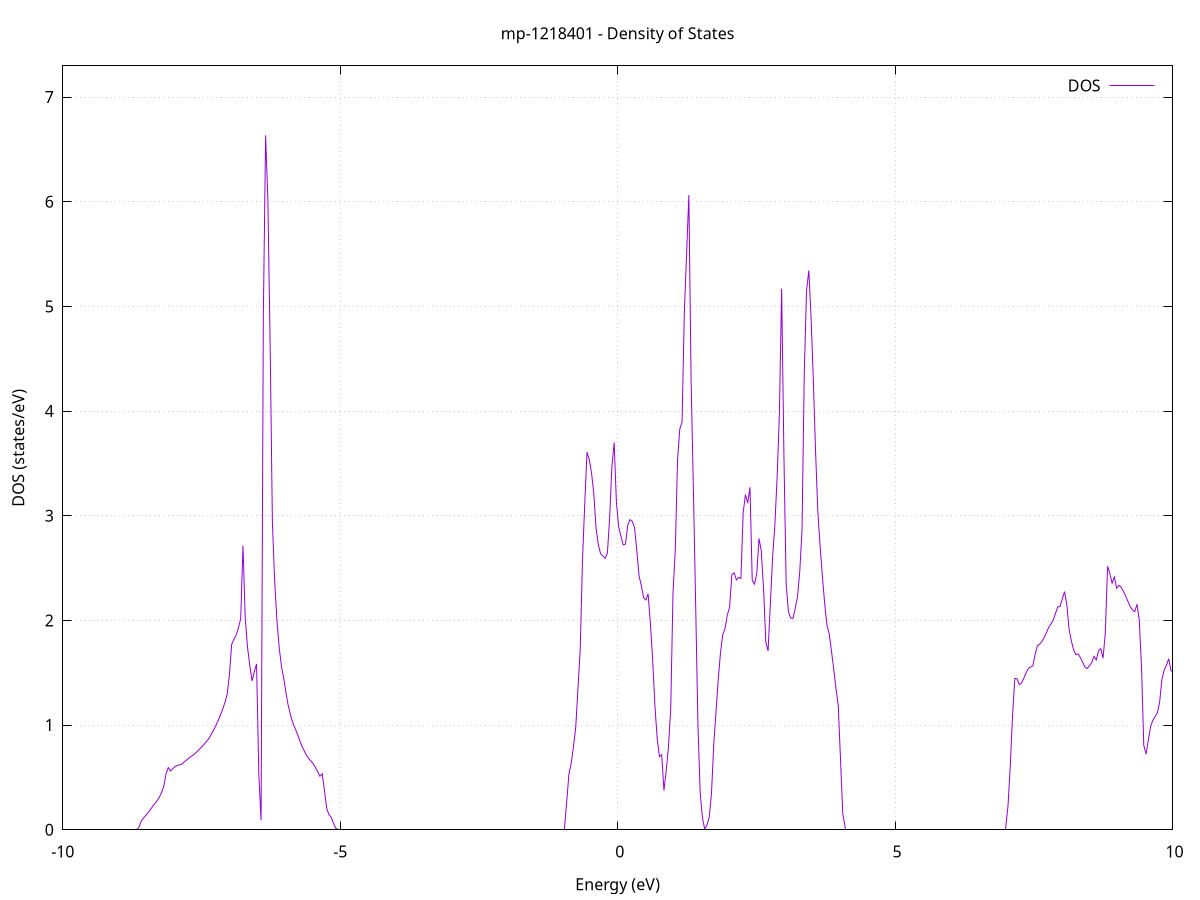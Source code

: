 set title 'mp-1218401 - Density of States'
set xlabel 'Energy (eV)'
set ylabel 'DOS (states/eV)'
set grid
set xrange [-10:10]
set yrange [0:7.298]
set xzeroaxis lt -1
set terminal png size 800,600
set output 'mp-1218401_dos_gnuplot.png'
plot '-' using 1:2 with lines title 'DOS'
-35.102900 0.000000
-35.062100 0.000000
-35.021300 0.000000
-34.980500 0.000000
-34.939700 0.000000
-34.899000 0.000000
-34.858200 0.000000
-34.817400 0.000000
-34.776600 0.000000
-34.735800 0.000000
-34.695000 0.000000
-34.654200 0.000000
-34.613400 0.000000
-34.572600 0.000000
-34.531800 0.000000
-34.491000 0.000000
-34.450200 0.000000
-34.409500 0.000000
-34.368700 0.000000
-34.327900 0.000000
-34.287100 0.000000
-34.246300 0.000000
-34.205500 0.000000
-34.164700 0.000000
-34.123900 0.000000
-34.083100 0.000000
-34.042300 0.000000
-34.001500 0.000000
-33.960700 0.000000
-33.920000 0.000000
-33.879200 0.000000
-33.838400 0.000000
-33.797600 0.000000
-33.756800 0.000000
-33.716000 0.000000
-33.675200 0.000000
-33.634400 0.000000
-33.593600 0.000000
-33.552800 0.000000
-33.512000 0.000000
-33.471200 0.000000
-33.430400 0.000000
-33.389700 0.000000
-33.348900 0.000000
-33.308100 0.000000
-33.267300 0.000000
-33.226500 0.000000
-33.185700 0.000000
-33.144900 0.000000
-33.104100 0.000000
-33.063300 0.000000
-33.022500 0.000000
-32.981700 0.000000
-32.940900 0.000000
-32.900200 0.000000
-32.859400 0.000000
-32.818600 0.000000
-32.777800 0.000000
-32.737000 0.000000
-32.696200 0.000000
-32.655400 0.000000
-32.614600 0.000000
-32.573800 0.000000
-32.533000 0.000000
-32.492200 0.000000
-32.451400 0.000000
-32.410700 0.000000
-32.369900 0.000000
-32.329100 0.000000
-32.288300 0.000000
-32.247500 0.000000
-32.206700 0.000000
-32.165900 0.000000
-32.125100 0.000000
-32.084300 0.000000
-32.043500 0.000000
-32.002700 0.000000
-31.961900 0.000000
-31.921200 0.000000
-31.880400 0.000000
-31.839600 0.000000
-31.798800 0.000000
-31.758000 0.000000
-31.717200 0.000000
-31.676400 0.000000
-31.635600 0.000000
-31.594800 0.000000
-31.554000 0.000000
-31.513200 0.000000
-31.472400 0.000000
-31.431700 0.000000
-31.390900 7.696200
-31.350100 0.000000
-31.309300 0.000000
-31.268500 0.000000
-31.227700 0.000000
-31.186900 0.000000
-31.146100 0.000000
-31.105300 0.000000
-31.064500 0.000000
-31.023700 0.000000
-30.982900 0.000000
-30.942100 0.000000
-30.901400 0.000000
-30.860600 0.000000
-30.819800 0.000000
-30.779000 0.000000
-30.738200 0.000000
-30.697400 0.000000
-30.656600 0.000000
-30.615800 0.000000
-30.575000 0.000000
-30.534200 0.000000
-30.493400 0.000000
-30.452600 0.000000
-30.411900 0.000000
-30.371100 0.000000
-30.330300 0.000000
-30.289500 0.000000
-30.248700 0.000000
-30.207900 0.000000
-30.167100 0.000000
-30.126300 0.000000
-30.085500 0.000000
-30.044700 0.000000
-30.003900 0.000000
-29.963100 0.000000
-29.922400 0.000000
-29.881600 0.000000
-29.840800 0.000000
-29.800000 0.000000
-29.759200 0.000000
-29.718400 0.000000
-29.677600 0.000000
-29.636800 0.000000
-29.596000 0.000000
-29.555200 0.000000
-29.514400 0.000000
-29.473600 0.000000
-29.432900 0.000000
-29.392100 0.000000
-29.351300 0.000000
-29.310500 0.000000
-29.269700 0.000000
-29.228900 0.000000
-29.188100 0.000000
-29.147300 0.000000
-29.106500 0.000000
-29.065700 0.000000
-29.024900 0.000000
-28.984100 0.000000
-28.943300 0.000000
-28.902600 0.000000
-28.861800 0.000000
-28.821000 0.000000
-28.780200 0.000000
-28.739400 0.000000
-28.698600 0.000000
-28.657800 0.000000
-28.617000 0.000000
-28.576200 0.000000
-28.535400 0.000000
-28.494600 0.000000
-28.453800 0.000000
-28.413100 0.000000
-28.372300 0.000000
-28.331500 0.000000
-28.290700 0.000000
-28.249900 0.000000
-28.209100 0.000000
-28.168300 0.000000
-28.127500 0.000000
-28.086700 0.000000
-28.045900 0.000000
-28.005100 0.000000
-27.964300 0.000000
-27.923600 0.000000
-27.882800 0.000000
-27.842000 0.000000
-27.801200 0.000000
-27.760400 0.000000
-27.719600 0.000000
-27.678800 0.000000
-27.638000 0.000000
-27.597200 0.000000
-27.556400 0.000000
-27.515600 0.000000
-27.474800 0.000000
-27.434100 0.000000
-27.393300 0.000000
-27.352500 0.000000
-27.311700 0.000000
-27.270900 0.000000
-27.230100 0.000000
-27.189300 0.000000
-27.148500 0.000000
-27.107700 0.000000
-27.066900 0.000000
-27.026100 0.000000
-26.985300 0.000000
-26.944600 0.000000
-26.903800 0.000000
-26.863000 0.000000
-26.822200 0.000000
-26.781400 0.000000
-26.740600 0.000000
-26.699800 0.000000
-26.659000 0.000000
-26.618200 0.000000
-26.577400 0.000000
-26.536600 0.000000
-26.495800 0.000000
-26.455000 0.000000
-26.414300 0.000000
-26.373500 0.000000
-26.332700 0.000000
-26.291900 0.000000
-26.251100 0.000000
-26.210300 0.000000
-26.169500 0.000000
-26.128700 0.000000
-26.087900 0.000000
-26.047100 0.000000
-26.006300 0.000000
-25.965500 0.000000
-25.924800 0.000000
-25.884000 0.000000
-25.843200 0.000000
-25.802400 0.000000
-25.761600 0.000000
-25.720800 0.000000
-25.680000 0.000000
-25.639200 0.000000
-25.598400 0.000000
-25.557600 0.000000
-25.516800 0.000000
-25.476000 0.000000
-25.435300 0.000000
-25.394500 0.000000
-25.353700 0.000000
-25.312900 0.000000
-25.272100 0.000000
-25.231300 0.000000
-25.190500 0.000000
-25.149700 0.000000
-25.108900 0.000000
-25.068100 0.000000
-25.027300 0.000000
-24.986500 0.000000
-24.945800 0.000000
-24.905000 0.000000
-24.864200 0.000000
-24.823400 0.000000
-24.782600 0.000000
-24.741800 0.000000
-24.701000 0.000000
-24.660200 0.000000
-24.619400 0.000000
-24.578600 0.000000
-24.537800 0.000000
-24.497000 0.000000
-24.456200 0.000000
-24.415500 0.000000
-24.374700 0.000000
-24.333900 0.000000
-24.293100 0.000000
-24.252300 0.000000
-24.211500 0.000000
-24.170700 0.000000
-24.129900 0.000000
-24.089100 0.000000
-24.048300 0.000000
-24.007500 0.000000
-23.966700 0.000000
-23.926000 0.000000
-23.885200 0.000000
-23.844400 0.000000
-23.803600 0.000000
-23.762800 0.000000
-23.722000 0.000000
-23.681200 0.000000
-23.640400 0.000000
-23.599600 0.000000
-23.558800 0.000000
-23.518000 0.000000
-23.477200 0.000000
-23.436500 0.000000
-23.395700 0.000000
-23.354900 0.000000
-23.314100 0.000000
-23.273300 0.000000
-23.232500 0.000000
-23.191700 0.000000
-23.150900 0.000000
-23.110100 0.000000
-23.069300 0.000000
-23.028500 0.000000
-22.987700 0.000000
-22.947000 0.000000
-22.906200 0.000000
-22.865400 0.000000
-22.824600 0.000000
-22.783800 0.000000
-22.743000 0.000000
-22.702200 0.000000
-22.661400 0.000000
-22.620600 0.000000
-22.579800 0.000000
-22.539000 0.000000
-22.498200 0.000000
-22.457500 0.000000
-22.416700 0.000000
-22.375900 0.000000
-22.335100 0.000000
-22.294300 0.000000
-22.253500 0.000000
-22.212700 0.000000
-22.171900 0.000000
-22.131100 0.000000
-22.090300 0.000000
-22.049500 0.000000
-22.008700 0.000000
-21.967900 0.000000
-21.927200 0.000000
-21.886400 0.000000
-21.845600 0.000000
-21.804800 0.000000
-21.764000 0.000000
-21.723200 0.000000
-21.682400 0.000000
-21.641600 0.000000
-21.600800 0.000000
-21.560000 0.000000
-21.519200 0.000000
-21.478400 0.000000
-21.437700 0.000000
-21.396900 0.000000
-21.356100 0.000000
-21.315300 0.000000
-21.274500 0.000000
-21.233700 0.000000
-21.192900 0.000000
-21.152100 0.000000
-21.111300 0.000000
-21.070500 0.000000
-21.029700 0.000000
-20.988900 0.000000
-20.948200 0.000000
-20.907400 0.000000
-20.866600 0.000000
-20.825800 0.000000
-20.785000 0.000000
-20.744200 0.000000
-20.703400 0.000000
-20.662600 0.000000
-20.621800 0.000000
-20.581000 0.000000
-20.540200 0.000000
-20.499400 0.000000
-20.458700 0.000000
-20.417900 0.000000
-20.377100 0.000000
-20.336300 0.000000
-20.295500 0.000000
-20.254700 0.000000
-20.213900 0.000000
-20.173100 0.000000
-20.132300 0.000000
-20.091500 0.000000
-20.050700 0.000000
-20.009900 0.000000
-19.969100 0.000000
-19.928400 0.000000
-19.887600 0.000000
-19.846800 0.000000
-19.806000 0.000000
-19.765200 0.000000
-19.724400 0.000000
-19.683600 0.000000
-19.642800 0.000000
-19.602000 0.000000
-19.561200 0.000000
-19.520400 0.000000
-19.479600 0.000000
-19.438900 0.000000
-19.398100 0.000000
-19.357300 0.000000
-19.316500 0.000000
-19.275700 0.000000
-19.234900 0.000000
-19.194100 0.000000
-19.153300 0.000000
-19.112500 0.000000
-19.071700 0.000000
-19.030900 0.000000
-18.990100 0.000000
-18.949400 0.000000
-18.908600 0.000000
-18.867800 0.000000
-18.827000 0.000000
-18.786200 0.000000
-18.745400 0.000000
-18.704600 0.000000
-18.663800 0.000000
-18.623000 0.000000
-18.582200 0.000000
-18.541400 0.000000
-18.500600 0.000000
-18.459900 0.000000
-18.419100 0.000000
-18.378300 0.000000
-18.337500 0.000000
-18.296700 0.000000
-18.255900 0.000000
-18.215100 0.000000
-18.174300 0.000000
-18.133500 0.000000
-18.092700 0.000000
-18.051900 0.000000
-18.011100 0.000000
-17.970400 0.000000
-17.929600 0.000000
-17.888800 0.000000
-17.848000 0.000000
-17.807200 0.000000
-17.766400 0.000000
-17.725600 0.000000
-17.684800 0.000000
-17.644000 0.000000
-17.603200 0.000000
-17.562400 0.000000
-17.521600 0.000000
-17.480800 0.000000
-17.440100 0.000000
-17.399300 0.000000
-17.358500 0.000000
-17.317700 0.000000
-17.276900 0.000000
-17.236100 0.000000
-17.195300 0.000000
-17.154500 0.000000
-17.113700 0.000000
-17.072900 0.000000
-17.032100 0.000000
-16.991300 0.000000
-16.950600 0.000000
-16.909800 0.000000
-16.869000 0.000000
-16.828200 0.000000
-16.787400 0.000000
-16.746600 0.000000
-16.705800 0.000000
-16.665000 0.000000
-16.624200 0.000000
-16.583400 0.000000
-16.542600 0.000000
-16.501800 0.000000
-16.461100 0.000000
-16.420300 0.000000
-16.379500 0.000000
-16.338700 0.000000
-16.297900 0.000000
-16.257100 0.000000
-16.216300 0.000000
-16.175500 0.000000
-16.134700 0.000000
-16.093900 0.000000
-16.053100 0.000000
-16.012300 0.000000
-15.971600 0.000000
-15.930800 0.000000
-15.890000 0.000000
-15.849200 0.000000
-15.808400 0.000000
-15.767600 0.000000
-15.726800 0.000000
-15.686000 0.000000
-15.645200 0.000000
-15.604400 0.000000
-15.563600 0.000000
-15.522800 0.000000
-15.482000 0.000000
-15.441300 0.000000
-15.400500 0.000000
-15.359700 0.000000
-15.318900 0.000000
-15.278100 0.000000
-15.237300 0.000000
-15.196500 0.000000
-15.155700 0.000000
-15.114900 0.000000
-15.074100 0.000000
-15.033300 0.000000
-14.992500 0.000000
-14.951800 0.000000
-14.911000 0.000000
-14.870200 0.000000
-14.829400 0.000000
-14.788600 0.000000
-14.747800 0.000000
-14.707000 0.000000
-14.666200 0.000000
-14.625400 0.000000
-14.584600 0.000000
-14.543800 0.000000
-14.503000 0.000000
-14.462300 0.000000
-14.421500 0.000000
-14.380700 0.000000
-14.339900 0.000000
-14.299100 0.000000
-14.258300 0.000000
-14.217500 1.960500
-14.176700 7.023300
-14.135900 9.727000
-14.095100 8.611600
-14.054300 4.377200
-14.013500 3.290600
-13.972800 3.839700
-13.932000 4.550800
-13.891200 5.082700
-13.850400 6.463900
-13.809600 8.915000
-13.768800 11.935400
-13.728000 10.230200
-13.687200 12.338900
-13.646400 8.103500
-13.605600 7.063900
-13.564800 10.121300
-13.524000 10.125400
-13.483300 7.705100
-13.442500 2.513900
-13.401700 0.000000
-13.360900 0.000000
-13.320100 0.000000
-13.279300 0.000000
-13.238500 0.000000
-13.197700 0.000000
-13.156900 0.000000
-13.116100 0.000000
-13.075300 0.000000
-13.034500 0.000000
-12.993700 0.000000
-12.953000 0.000000
-12.912200 0.000000
-12.871400 0.000000
-12.830600 0.000000
-12.789800 0.000000
-12.749000 0.000000
-12.708200 0.000000
-12.667400 0.000000
-12.626600 0.000000
-12.585800 0.000000
-12.545000 0.000000
-12.504200 0.000000
-12.463500 0.000000
-12.422700 0.000000
-12.381900 0.000000
-12.341100 0.000000
-12.300300 0.000000
-12.259500 0.000000
-12.218700 0.000000
-12.177900 0.000000
-12.137100 0.000000
-12.096300 0.000000
-12.055500 0.000000
-12.014700 0.000000
-11.974000 0.000000
-11.933200 0.000000
-11.892400 0.000000
-11.851600 0.000000
-11.810800 0.000000
-11.770000 0.000000
-11.729200 0.000000
-11.688400 0.000000
-11.647600 0.000000
-11.606800 0.000000
-11.566000 0.000000
-11.525200 0.000000
-11.484500 0.000000
-11.443700 0.000000
-11.402900 0.000000
-11.362100 0.000000
-11.321300 0.000000
-11.280500 0.000000
-11.239700 0.000000
-11.198900 0.000000
-11.158100 0.000000
-11.117300 0.000000
-11.076500 0.000000
-11.035700 0.000000
-10.994900 0.000000
-10.954200 0.000000
-10.913400 0.000000
-10.872600 0.000000
-10.831800 0.000000
-10.791000 0.000000
-10.750200 0.000000
-10.709400 0.000000
-10.668600 0.000000
-10.627800 0.000000
-10.587000 0.000000
-10.546200 0.000000
-10.505400 0.000000
-10.464700 0.000000
-10.423900 0.000000
-10.383100 0.000000
-10.342300 0.000000
-10.301500 0.000000
-10.260700 0.000000
-10.219900 0.000000
-10.179100 0.000000
-10.138300 0.000000
-10.097500 0.000000
-10.056700 0.000000
-10.015900 0.000000
-9.975200 0.000000
-9.934400 0.000000
-9.893600 0.000000
-9.852800 0.000000
-9.812000 0.000000
-9.771200 0.000000
-9.730400 0.000000
-9.689600 0.000000
-9.648800 0.000000
-9.608000 0.000000
-9.567200 0.000000
-9.526400 0.000000
-9.485700 0.000000
-9.444900 0.000000
-9.404100 0.000000
-9.363300 0.000000
-9.322500 0.000000
-9.281700 0.000000
-9.240900 0.000000
-9.200100 0.000000
-9.159300 0.000000
-9.118500 0.000000
-9.077700 0.000000
-9.036900 0.000000
-8.996200 0.000000
-8.955400 0.000000
-8.914600 0.000000
-8.873800 0.000000
-8.833000 0.000000
-8.792200 0.000000
-8.751400 0.000000
-8.710600 0.000000
-8.669800 0.000000
-8.629000 0.020900
-8.588200 0.082200
-8.547400 0.109100
-8.506600 0.136500
-8.465900 0.161600
-8.425100 0.190400
-8.384300 0.220300
-8.343500 0.248000
-8.302700 0.276800
-8.261900 0.308600
-8.221100 0.355000
-8.180300 0.415700
-8.139500 0.534900
-8.098700 0.594100
-8.057900 0.561900
-8.017100 0.584500
-7.976400 0.603400
-7.935600 0.616600
-7.894800 0.619100
-7.854000 0.629100
-7.813200 0.647100
-7.772400 0.664900
-7.731600 0.682500
-7.690800 0.700400
-7.650000 0.714100
-7.609200 0.733100
-7.568400 0.753000
-7.527600 0.774500
-7.486900 0.797600
-7.446100 0.821400
-7.405300 0.846000
-7.364500 0.875100
-7.323700 0.912600
-7.282900 0.952800
-7.242100 0.995700
-7.201300 1.042000
-7.160500 1.093200
-7.119700 1.149900
-7.078900 1.213700
-7.038100 1.291400
-6.997400 1.476800
-6.956600 1.772100
-6.915800 1.817500
-6.875000 1.860700
-6.834200 1.930500
-6.793400 2.017300
-6.752600 2.714100
-6.711800 2.018900
-6.671000 1.743800
-6.630200 1.572500
-6.589400 1.421500
-6.548600 1.510000
-6.507800 1.583800
-6.467100 0.531500
-6.426300 0.092000
-6.385500 4.915800
-6.344700 6.634600
-6.303900 6.021800
-6.263100 4.629700
-6.222300 2.934200
-6.181500 2.379900
-6.140700 1.997000
-6.099900 1.741100
-6.059100 1.561700
-6.018300 1.448300
-5.977600 1.307300
-5.936800 1.186000
-5.896000 1.096700
-5.855200 1.022300
-5.814400 0.970900
-5.773600 0.918200
-5.732800 0.857300
-5.692000 0.801500
-5.651200 0.757900
-5.610400 0.714300
-5.569600 0.681400
-5.528800 0.657700
-5.488100 0.631500
-5.447300 0.595000
-5.406500 0.553800
-5.365700 0.511400
-5.324900 0.535100
-5.284100 0.377000
-5.243300 0.205100
-5.202500 0.144300
-5.161700 0.119000
-5.120900 0.062700
-5.080100 0.013200
-5.039300 0.000000
-4.998600 0.000000
-4.957800 0.000000
-4.917000 0.000000
-4.876200 0.000000
-4.835400 0.000000
-4.794600 0.000000
-4.753800 0.000000
-4.713000 0.000000
-4.672200 0.000000
-4.631400 0.000000
-4.590600 0.000000
-4.549800 0.000000
-4.509100 0.000000
-4.468300 0.000000
-4.427500 0.000000
-4.386700 0.000000
-4.345900 0.000000
-4.305100 0.000000
-4.264300 0.000000
-4.223500 0.000000
-4.182700 0.000000
-4.141900 0.000000
-4.101100 0.000000
-4.060300 0.000000
-4.019500 0.000000
-3.978800 0.000000
-3.938000 0.000000
-3.897200 0.000000
-3.856400 0.000000
-3.815600 0.000000
-3.774800 0.000000
-3.734000 0.000000
-3.693200 0.000000
-3.652400 0.000000
-3.611600 0.000000
-3.570800 0.000000
-3.530000 0.000000
-3.489300 0.000000
-3.448500 0.000000
-3.407700 0.000000
-3.366900 0.000000
-3.326100 0.000000
-3.285300 0.000000
-3.244500 0.000000
-3.203700 0.000000
-3.162900 0.000000
-3.122100 0.000000
-3.081300 0.000000
-3.040500 0.000000
-2.999800 0.000000
-2.959000 0.000000
-2.918200 0.000000
-2.877400 0.000000
-2.836600 0.000000
-2.795800 0.000000
-2.755000 0.000000
-2.714200 0.000000
-2.673400 0.000000
-2.632600 0.000000
-2.591800 0.000000
-2.551000 0.000000
-2.510300 0.000000
-2.469500 0.000000
-2.428700 0.000000
-2.387900 0.000000
-2.347100 0.000000
-2.306300 0.000000
-2.265500 0.000000
-2.224700 0.000000
-2.183900 0.000000
-2.143100 0.000000
-2.102300 0.000000
-2.061500 0.000000
-2.020700 0.000000
-1.980000 0.000000
-1.939200 0.000000
-1.898400 0.000000
-1.857600 0.000000
-1.816800 0.000000
-1.776000 0.000000
-1.735200 0.000000
-1.694400 0.000000
-1.653600 0.000000
-1.612800 0.000000
-1.572000 0.000000
-1.531200 0.000000
-1.490500 0.000000
-1.449700 0.000000
-1.408900 0.000000
-1.368100 0.000000
-1.327300 0.000000
-1.286500 0.000000
-1.245700 0.000000
-1.204900 0.000000
-1.164100 0.000000
-1.123300 0.000000
-1.082500 0.000000
-1.041700 0.000000
-1.001000 0.000000
-0.960200 0.000200
-0.919400 0.258400
-0.878600 0.528100
-0.837800 0.632800
-0.797000 0.790800
-0.756200 0.972800
-0.715400 1.346900
-0.674600 1.719000
-0.633800 2.578200
-0.593000 3.112100
-0.552200 3.608700
-0.511500 3.535500
-0.470700 3.410700
-0.429900 3.210400
-0.389100 2.881300
-0.348300 2.725300
-0.307500 2.637600
-0.266700 2.615900
-0.225900 2.594200
-0.185100 2.642300
-0.144300 2.975000
-0.103500 3.470000
-0.062700 3.700300
-0.022000 3.124600
0.018800 2.893600
0.059600 2.802200
0.100400 2.721400
0.141200 2.729800
0.182000 2.911100
0.222800 2.962600
0.263600 2.946500
0.304400 2.889000
0.345200 2.665400
0.386000 2.425700
0.426800 2.332200
0.467600 2.218500
0.508300 2.195500
0.549100 2.254200
0.589900 1.973100
0.630700 1.626500
0.671500 1.187900
0.712300 0.874200
0.753100 0.698500
0.793900 0.717300
0.834700 0.375600
0.875500 0.563900
0.916300 0.794300
0.957100 1.165500
0.997800 2.266200
1.038600 2.666100
1.079400 3.532700
1.120200 3.828200
1.161000 3.894600
1.201800 4.941800
1.242600 5.501700
1.283400 6.062800
1.324200 4.284300
1.365000 3.258600
1.405800 2.160800
1.446600 1.012900
1.487300 0.355600
1.528100 0.114400
1.568900 0.006500
1.609700 0.045100
1.650500 0.118800
1.691300 0.349700
1.732100 0.814900
1.772900 1.126400
1.813700 1.442600
1.854500 1.696200
1.895300 1.866900
1.936100 1.924600
1.976800 2.052100
2.017600 2.125000
2.058400 2.438300
2.099200 2.454600
2.140000 2.387000
2.180800 2.411600
2.221600 2.400700
2.262400 3.030000
2.303200 3.201200
2.344000 3.120900
2.384800 3.271400
2.425600 2.383900
2.466400 2.347000
2.507100 2.446100
2.547900 2.783700
2.588700 2.664000
2.629500 2.308100
2.670300 1.794900
2.711100 1.708000
2.751900 2.152600
2.792700 2.599700
2.833500 2.912300
2.874300 3.369200
2.915100 3.970600
2.955900 5.168800
2.996600 3.579400
3.037400 2.345000
3.078200 2.081200
3.119000 2.021900
3.159800 2.020000
3.200600 2.116000
3.241400 2.223200
3.282200 2.466400
3.323000 2.863600
3.363800 4.370000
3.404600 5.150600
3.445400 5.342800
3.486100 4.898500
3.526900 4.290700
3.567700 3.606200
3.608500 3.034700
3.649300 2.706200
3.690100 2.420500
3.730900 2.165400
3.771700 1.955000
3.812500 1.873700
3.853300 1.708400
3.894100 1.535400
3.934900 1.349800
3.975600 1.190300
4.016400 0.674700
4.057200 0.154900
4.098000 0.000000
4.138800 0.000000
4.179600 0.000000
4.220400 0.000000
4.261200 0.000000
4.302000 0.000000
4.342800 0.000000
4.383600 0.000000
4.424400 0.000000
4.465100 0.000000
4.505900 0.000000
4.546700 0.000000
4.587500 0.000000
4.628300 0.000000
4.669100 0.000000
4.709900 0.000000
4.750700 0.000000
4.791500 0.000000
4.832300 0.000000
4.873100 0.000000
4.913900 0.000000
4.954700 0.000000
4.995400 0.000000
5.036200 0.000000
5.077000 0.000000
5.117800 0.000000
5.158600 0.000000
5.199400 0.000000
5.240200 0.000000
5.281000 0.000000
5.321800 0.000000
5.362600 0.000000
5.403400 0.000000
5.444200 0.000000
5.484900 0.000000
5.525700 0.000000
5.566500 0.000000
5.607300 0.000000
5.648100 0.000000
5.688900 0.000000
5.729700 0.000000
5.770500 0.000000
5.811300 0.000000
5.852100 0.000000
5.892900 0.000000
5.933700 0.000000
5.974400 0.000000
6.015200 0.000000
6.056000 0.000000
6.096800 0.000000
6.137600 0.000000
6.178400 0.000000
6.219200 0.000000
6.260000 0.000000
6.300800 0.000000
6.341600 0.000000
6.382400 0.000000
6.423200 0.000000
6.463900 0.000000
6.504700 0.000000
6.545500 0.000000
6.586300 0.000000
6.627100 0.000000
6.667900 0.000000
6.708700 0.000000
6.749500 0.000000
6.790300 0.000000
6.831100 0.000000
6.871900 0.000000
6.912700 0.000000
6.953500 0.000000
6.994200 0.000000
7.035000 0.225900
7.075800 0.604900
7.116600 1.085100
7.157400 1.445600
7.198200 1.443700
7.239000 1.386900
7.279800 1.402900
7.320600 1.448300
7.361400 1.500000
7.402200 1.542100
7.443000 1.556100
7.483700 1.566100
7.524500 1.674300
7.565300 1.759400
7.606100 1.774000
7.646900 1.799000
7.687700 1.838600
7.728500 1.883800
7.769300 1.934300
7.810100 1.966400
7.850900 2.004500
7.891700 2.068100
7.932500 2.130200
7.973200 2.133200
8.014000 2.206500
8.054800 2.275000
8.095600 2.148800
8.136400 1.910200
8.177200 1.805300
8.218000 1.718300
8.258800 1.672800
8.299600 1.680300
8.340400 1.644900
8.381200 1.599700
8.422000 1.555800
8.462700 1.541100
8.503500 1.568000
8.544300 1.597700
8.585100 1.656700
8.625900 1.621100
8.666700 1.711400
8.707500 1.729600
8.748300 1.639200
8.789100 1.881100
8.829900 2.516900
8.870700 2.447500
8.911500 2.355200
8.952200 2.415500
8.993000 2.307900
9.033800 2.335900
9.074600 2.316200
9.115400 2.277100
9.156200 2.232500
9.197000 2.181000
9.237800 2.131700
9.278600 2.100500
9.319400 2.083300
9.360200 2.155300
9.401000 2.002400
9.441800 1.551500
9.482500 0.806000
9.523300 0.722500
9.564100 0.854800
9.604900 0.984600
9.645700 1.045800
9.686500 1.082200
9.727300 1.117000
9.768100 1.218700
9.808900 1.435600
9.849700 1.523900
9.890500 1.571300
9.931300 1.633800
9.972000 1.521500
10.012800 1.508300
10.053600 1.575300
10.094400 1.616200
10.135200 1.865800
10.176000 2.288300
10.216800 2.624100
10.257600 2.299200
10.298400 3.032500
10.339200 3.546300
10.380000 3.307400
10.420800 3.069600
10.461500 2.954900
10.502300 2.898300
10.543100 2.971500
10.583900 2.926000
10.624700 2.422200
10.665500 2.081600
10.706300 1.875800
10.747100 1.951000
10.787900 2.431800
10.828700 2.438700
10.869500 2.262100
10.910300 2.156000
10.951000 2.072100
10.991800 2.027100
11.032600 1.944000
11.073400 1.940900
11.114200 1.978100
11.155000 1.990200
11.195800 1.907100
11.236600 1.936200
11.277400 1.900600
11.318200 1.908400
11.359000 1.922800
11.399800 1.953400
11.440600 1.996700
11.481300 2.060500
11.522100 2.104200
11.562900 2.129500
11.603700 2.167500
11.644500 2.231900
11.685300 2.379500
11.726100 2.592200
11.766900 2.887000
11.807700 2.813400
11.848500 2.628800
11.889300 2.451000
11.930100 2.346100
11.970800 2.229600
12.011600 2.198900
12.052400 2.225200
12.093200 2.435600
12.134000 2.442200
12.174800 2.272500
12.215600 2.344500
12.256400 2.207100
12.297200 2.195000
12.338000 2.262500
12.378800 2.355100
12.419600 2.152300
12.460300 2.148000
12.501100 2.157400
12.541900 2.250500
12.582700 2.346600
12.623500 2.276000
12.664300 2.161500
12.705100 2.201200
12.745900 2.213200
12.786700 1.991500
12.827500 1.757200
12.868300 1.736500
12.909100 1.466700
12.949800 1.161700
12.990600 0.984100
13.031400 0.882100
13.072200 0.713400
13.113000 0.485700
13.153800 0.460300
13.194600 0.462800
13.235400 0.508900
13.276200 0.552800
13.317000 0.577900
13.357800 0.660600
13.398600 0.864300
13.439300 0.983000
13.480100 1.082100
13.520900 1.248300
13.561700 2.324400
13.602500 2.364300
13.643300 2.424500
13.684100 2.219700
13.724900 2.294500
13.765700 2.439700
13.806500 2.528200
13.847300 2.432800
13.888100 2.407000
13.928900 2.450900
13.969600 2.665100
14.010400 2.644600
14.051200 2.737300
14.092000 2.739900
14.132800 2.371300
14.173600 2.249100
14.214400 2.141200
14.255200 2.025600
14.296000 1.902200
14.336800 1.734600
14.377600 1.624400
14.418400 1.569600
14.459100 1.497600
14.499900 1.457000
14.540700 1.412800
14.581500 1.426600
14.622300 1.435100
14.663100 1.411600
14.703900 1.365900
14.744700 1.334600
14.785500 1.317900
14.826300 1.303900
14.867100 1.306100
14.907900 1.320700
14.948600 1.334600
14.989400 1.316300
15.030200 1.297100
15.071000 1.300000
15.111800 1.746000
15.152600 1.438800
15.193400 1.430300
15.234200 1.570200
15.275000 1.978800
15.315800 1.680500
15.356600 1.602800
15.397400 1.885900
15.438100 1.596400
15.478900 1.600000
15.519700 1.606600
15.560500 1.712900
15.601300 1.732800
15.642100 1.662000
15.682900 1.580000
15.723700 1.573200
15.764500 1.563100
15.805300 1.547900
15.846100 1.530900
15.886900 1.511000
15.927700 1.502400
15.968400 1.504700
16.009200 1.546800
16.050000 1.588600
16.090800 1.682400
16.131600 2.001700
16.172400 1.490100
16.213200 1.419700
16.254000 1.350400
16.294800 1.289000
16.335600 1.265400
16.376400 1.273200
16.417200 1.263000
16.457900 1.233500
16.498700 1.247500
16.539500 1.273000
16.580300 1.244200
16.621100 1.249000
16.661900 1.269800
16.702700 1.105900
16.743500 1.192000
16.784300 1.344000
16.825100 1.437700
16.865900 1.405700
16.906700 1.398500
16.947400 1.382300
16.988200 1.361600
17.029000 1.343300
17.069800 1.336000
17.110600 1.378200
17.151400 1.448000
17.192200 1.513100
17.233000 1.429700
17.273800 1.399100
17.314600 1.394100
17.355400 1.411400
17.396200 1.427500
17.436900 1.418600
17.477700 1.390300
17.518500 1.371000
17.559300 1.313600
17.600100 1.275300
17.640900 1.223500
17.681700 1.195800
17.722500 1.220900
17.763300 1.267800
17.804100 1.178400
17.844900 1.154500
17.885700 1.096000
17.926400 1.101600
17.967200 1.134100
18.008000 1.225700
18.048800 1.378700
18.089600 1.498200
18.130400 1.648900
18.171200 1.650600
18.212000 1.708900
18.252800 1.702100
18.293600 1.674100
18.334400 1.646300
18.375200 1.623600
18.416000 1.588500
18.456700 1.532000
18.497500 1.470200
18.538300 1.431200
18.579100 1.384600
18.619900 1.318300
18.660700 1.296500
18.701500 1.283400
18.742300 1.307300
18.783100 1.208600
18.823900 1.084600
18.864700 1.059800
18.905500 1.081800
18.946200 1.209400
18.987000 1.285300
19.027800 1.278700
19.068600 1.300900
19.109400 1.349800
19.150200 1.443100
19.191000 1.528200
19.231800 1.678300
19.272600 1.948000
19.313400 2.413100
19.354200 2.368300
19.395000 2.272700
19.435700 2.200500
19.476500 2.116600
19.517300 2.064700
19.558100 2.008100
19.598900 1.901100
19.639700 1.806300
19.680500 1.769600
19.721300 1.779000
19.762100 1.898800
19.802900 1.813500
19.843700 1.824400
19.884500 1.792400
19.925200 1.814800
19.966000 1.937200
20.006800 2.096200
20.047600 2.327500
20.088400 2.535100
20.129200 2.763300
20.170000 2.931900
20.210800 2.696100
20.251600 2.858600
20.292400 3.235300
20.333200 2.877900
20.374000 2.728600
20.414800 2.799800
20.455500 2.950400
20.496300 3.224500
20.537100 3.266000
20.577900 3.053600
20.618700 2.647200
20.659500 2.593800
20.700300 2.481700
20.741100 2.318500
20.781900 2.181900
20.822700 2.226500
20.863500 2.088100
20.904300 2.342600
20.945000 2.547700
20.985800 2.548400
21.026600 2.290000
21.067400 2.407800
21.108200 2.724400
21.149000 2.970200
21.189800 2.701100
21.230600 2.538700
21.271400 2.332400
21.312200 2.260000
21.353000 2.139100
21.393800 2.049600
21.434500 2.067900
21.475300 2.020100
21.516100 1.994600
21.556900 2.014200
21.597700 2.032000
21.638500 2.086000
21.679300 2.085700
21.720100 2.092000
21.760900 2.062200
21.801700 2.052000
21.842500 2.017400
21.883300 1.952300
21.924000 1.900200
21.964800 1.714800
22.005600 1.641600
22.046400 1.601600
22.087200 1.630700
22.128000 1.519800
22.168800 1.494300
22.209600 1.552200
22.250400 1.400600
22.291200 1.287700
22.332000 1.349300
22.372800 1.490400
22.413500 1.706200
22.454300 1.969800
22.495100 2.014200
22.535900 1.925500
22.576700 1.923700
22.617500 1.832700
22.658300 1.813500
22.699100 1.826700
22.739900 1.904600
22.780700 1.978700
22.821500 2.025200
22.862300 2.012400
22.903100 1.967800
22.943800 1.997600
22.984600 2.071100
23.025400 1.889600
23.066200 1.836200
23.107000 1.793300
23.147800 1.783300
23.188600 1.747900
23.229400 1.731700
23.270200 1.792900
23.311000 1.728400
23.351800 1.626400
23.392600 1.399500
23.433300 1.295600
23.474100 1.271500
23.514900 1.304700
23.555700 1.394100
23.596500 1.639600
23.637300 1.828100
23.678100 1.819600
23.718900 1.857100
23.759700 1.910700
23.800500 1.964800
23.841300 2.134400
23.882100 2.319400
23.922800 2.221500
23.963600 2.176200
24.004400 2.256500
24.045200 2.341400
24.086000 2.418100
24.126800 2.947600
24.167600 3.421300
24.208400 3.307700
24.249200 3.281000
24.290000 3.231200
24.330800 2.975400
24.371600 2.539300
24.412300 2.165100
24.453100 2.119600
24.493900 2.178300
24.534700 2.187700
24.575500 2.264300
24.616300 2.097500
24.657100 1.951600
24.697900 1.959400
24.738700 1.796200
24.779500 1.748100
24.820300 1.778400
24.861100 1.798900
24.901900 1.838700
24.942600 1.826100
24.983400 1.285700
25.024200 1.205000
25.065000 1.279300
25.105800 1.401800
25.146600 1.586400
25.187400 1.724500
25.228200 1.961700
25.269000 2.246500
25.309800 1.980300
25.350600 1.935800
25.391400 1.872600
25.432100 2.006800
25.472900 2.439100
25.513700 2.556200
25.554500 2.648900
25.595300 2.359500
25.636100 2.113200
25.676900 2.053500
25.717700 2.178200
25.758500 2.092100
25.799300 2.139400
25.840100 2.049000
25.880900 1.926200
25.921600 1.972400
25.962400 2.030300
26.003200 2.012600
26.044000 1.921000
26.084800 1.842100
26.125600 1.803800
26.166400 1.817200
26.207200 1.981100
26.248000 1.631000
26.288800 1.629500
26.329600 1.618700
26.370400 1.605300
26.411100 1.640000
26.451900 1.682400
26.492700 1.798000
26.533500 2.114200
26.574300 2.884600
26.615100 3.013500
26.655900 3.008900
26.696700 2.996300
26.737500 3.099100
26.778300 3.187900
26.819100 3.012700
26.859900 2.809400
26.900700 2.683000
26.941400 2.493900
26.982200 2.324800
27.023000 2.078400
27.063800 1.809900
27.104600 1.755300
27.145400 1.810300
27.186200 1.943300
27.227000 2.001200
27.267800 1.964600
27.308600 2.005500
27.349400 2.093200
27.390200 2.192500
27.430900 2.222900
27.471700 2.240100
27.512500 2.323000
27.553300 2.284700
27.594100 2.295600
27.634900 2.305400
27.675700 2.302300
27.716500 2.235500
27.757300 2.212500
27.798100 2.244500
27.838900 2.278500
27.879700 2.078900
27.920400 1.881800
27.961200 1.527100
28.002000 1.528700
28.042800 1.659400
28.083600 1.834000
28.124400 1.996400
28.165200 2.164700
28.206000 2.186600
28.246800 2.546500
28.287600 2.540900
28.328400 2.390300
28.369200 2.360200
28.409900 2.359200
28.450700 2.357800
28.491500 2.299400
28.532300 2.346300
28.573100 2.291200
28.613900 2.195200
28.654700 2.125100
28.695500 2.049800
28.736300 1.956900
28.777100 1.962300
28.817900 2.056700
28.858700 2.143700
28.899400 2.237000
28.940200 2.320700
28.981000 2.397100
29.021800 2.494500
29.062600 2.551500
29.103400 2.645000
29.144200 2.610300
29.185000 2.706500
29.225800 2.641400
29.266600 2.561900
29.307400 2.444600
29.348200 2.450200
29.389000 2.563400
29.429700 2.555900
29.470500 2.494600
29.511300 2.523400
29.552100 2.575600
29.592900 2.442700
29.633700 2.281100
29.674500 2.113100
29.715300 2.077800
29.756100 2.005700
29.796900 2.113900
29.837700 2.024800
29.878500 1.989700
29.919200 1.933200
29.960000 1.902500
30.000800 1.928700
30.041600 1.963400
30.082400 2.015300
30.123200 2.113200
30.164000 2.287500
30.204800 2.507600
30.245600 2.631300
30.286400 2.997000
30.327200 2.939300
30.368000 2.868800
30.408700 2.796100
30.449500 2.868400
30.490300 2.768400
30.531100 2.735900
30.571900 2.516800
30.612700 2.588200
30.653500 2.708900
30.694300 2.850900
30.735100 2.919800
30.775900 2.764200
30.816700 2.568400
30.857500 2.368900
30.898200 2.256700
30.939000 2.071800
30.979800 1.975800
31.020600 1.912100
31.061400 1.900700
31.102200 1.914900
31.143000 1.963800
31.183800 2.137800
31.224600 2.375600
31.265400 2.567600
31.306200 2.712700
31.347000 2.860200
31.387800 2.796200
31.428500 2.661100
31.469300 2.467900
31.510100 2.377100
31.550900 2.328700
31.591700 2.364200
31.632500 2.414000
31.673300 2.417900
31.714100 2.413200
31.754900 2.379400
31.795700 2.297400
31.836500 2.328000
31.877300 2.328300
31.918000 2.310400
31.958800 2.449200
31.999600 2.413000
32.040400 2.491800
32.081200 2.563100
32.122000 2.675600
32.162800 2.668500
32.203600 2.688500
32.244400 2.801100
32.285200 2.908900
32.326000 2.745300
32.366800 2.794700
32.407500 2.789400
32.448300 2.716000
32.489100 2.520100
32.529900 2.245600
32.570700 2.167600
32.611500 2.055700
32.652300 1.987500
32.693100 2.005000
32.733900 1.961200
32.774700 2.032500
32.815500 2.059700
32.856300 2.104600
32.897000 2.182200
32.937800 2.363600
32.978600 2.414100
33.019400 2.294300
33.060200 2.383400
33.101000 2.423800
33.141800 2.300900
33.182600 2.191000
33.223400 2.166100
33.264200 2.175700
33.305000 2.430700
33.345800 2.913400
33.386500 2.773100
33.427300 2.921200
33.468100 2.922400
33.508900 2.981100
33.549700 3.129100
33.590500 3.190400
33.631300 3.257400
33.672100 3.352800
33.712900 3.106100
33.753700 2.879200
33.794500 2.289100
33.835300 2.215100
33.876100 2.215500
33.916800 2.179300
33.957600 2.092800
33.998400 2.123500
34.039200 2.261600
34.080000 2.360000
34.120800 2.471000
34.161600 2.342900
34.202400 2.334000
34.243200 2.335900
34.284000 2.377000
34.324800 2.424100
34.365600 2.512700
34.406300 2.682000
34.447100 2.882100
34.487900 2.937300
34.528700 2.927200
34.569500 2.710500
34.610300 2.340400
34.651100 2.028500
34.691900 1.783900
34.732700 1.609100
34.773500 1.531400
34.814300 1.523400
34.855100 1.571800
34.895800 1.725500
34.936600 1.833300
34.977400 1.990400
35.018200 1.972900
35.059000 2.038300
35.099800 2.168300
35.140600 2.381500
35.181400 2.560200
35.222200 2.524900
35.263000 2.485000
35.303800 2.357900
35.344600 2.312700
35.385300 2.051900
35.426100 1.941200
35.466900 1.867500
35.507700 1.814400
35.548500 1.868600
35.589300 1.886300
35.630100 1.998300
35.670900 2.043000
35.711700 1.997200
35.752500 1.995900
35.793300 1.987800
35.834100 1.962300
35.874900 1.928000
35.915600 1.933000
35.956400 1.944700
35.997200 2.010600
36.038000 2.055000
36.078800 2.191300
36.119600 2.414600
36.160400 2.485000
36.201200 2.499100
36.242000 2.398600
36.282800 2.184300
36.323600 2.046600
36.364400 1.965700
36.405100 1.965700
36.445900 1.989000
36.486700 2.016900
36.527500 2.072600
36.568300 2.133700
36.609100 2.185900
36.649900 2.154700
36.690700 2.141900
36.731500 2.163100
36.772300 2.188600
36.813100 2.232300
36.853900 2.241400
36.894600 2.194900
36.935400 2.112000
36.976200 1.987300
37.017000 1.911300
37.057800 1.893900
37.098600 1.887200
37.139400 1.955400
37.180200 2.009100
37.221000 1.885600
37.261800 1.923000
37.302600 1.966200
37.343400 2.026700
37.384100 2.078200
37.424900 2.086800
37.465700 2.057900
37.506500 2.061500
37.547300 2.089800
37.588100 2.132500
37.628900 2.168100
37.669700 2.198700
37.710500 2.275100
37.751300 2.289100
37.792100 2.269300
37.832900 2.299500
37.873600 2.345300
37.914400 2.244300
37.955200 2.093500
37.996000 1.986000
38.036800 2.045900
38.077600 2.158600
38.118400 2.310000
38.159200 2.345000
38.200000 2.380700
38.240800 2.439700
38.281600 2.493400
38.322400 2.484800
38.363200 2.402100
38.403900 2.432800
38.444700 2.594500
38.485500 2.694400
38.526300 2.704100
38.567100 2.685800
38.607900 2.670400
38.648700 2.679200
38.689500 2.726300
38.730300 2.759300
38.771100 2.787800
38.811900 2.812100
38.852700 2.872800
38.893400 3.061500
38.934200 2.992900
38.975000 2.895600
39.015800 2.886200
39.056600 2.885200
39.097400 2.833900
39.138200 2.776800
39.179000 2.759300
39.219800 2.777700
39.260600 2.889200
39.301400 2.966200
39.342200 3.035900
39.382900 3.237000
39.423700 3.212500
39.464500 3.095700
39.505300 2.815200
39.546100 2.678300
39.586900 2.597600
39.627700 2.529900
39.668500 2.463000
39.709300 2.457300
39.750100 2.397600
39.790900 2.360700
39.831700 2.328000
39.872400 2.322800
39.913200 2.368800
39.954000 2.472700
39.994800 2.551600
40.035600 2.791700
40.076400 2.703900
40.117200 2.771200
40.158000 2.763300
40.198800 2.753300
40.239600 2.519600
40.280400 2.408000
40.321200 2.364200
40.362000 2.330700
40.402700 2.314600
40.443500 2.336300
40.484300 2.386800
40.525100 2.453300
40.565900 2.559900
40.606700 2.661000
40.647500 2.636100
40.688300 2.736200
40.729100 2.714700
40.769900 2.565900
40.810700 2.412500
40.851500 2.141200
40.892200 1.868400
40.933000 1.814100
40.973800 1.819800
41.014600 1.924100
41.055400 2.050300
41.096200 2.121800
41.137000 2.183600
41.177800 2.232600
41.218600 2.164400
41.259400 2.046200
41.300200 1.897800
41.341000 1.733000
41.381700 1.599000
41.422500 1.540200
41.463300 1.498600
41.504100 1.454400
41.544900 1.381700
41.585700 1.323100
41.626500 1.242100
41.667300 1.187800
41.708100 1.134500
41.748900 1.072000
41.789700 0.992800
41.830500 0.896600
41.871200 0.858500
41.912000 0.862000
41.952800 0.806700
41.993600 0.802300
42.034400 0.846000
42.075200 0.658100
42.116000 0.530600
42.156800 0.415400
42.197600 0.348300
42.238400 0.294400
42.279200 0.246700
42.320000 0.204800
42.360700 0.163800
42.401500 0.125000
42.442300 0.092300
42.483100 0.066800
42.523900 0.048800
42.564700 0.036400
42.605500 0.025400
42.646300 0.015600
42.687100 0.007100
42.727900 0.003400
42.768700 0.000300
42.809500 0.000000
42.850300 0.000000
42.891000 0.000000
42.931800 0.000000
42.972600 0.000000
43.013400 0.000000
43.054200 0.000000
43.095000 0.000000
43.135800 0.000000
43.176600 0.000000
43.217400 0.000000
43.258200 0.000000
43.299000 0.000000
43.339800 0.000000
43.380500 0.000000
43.421300 0.000000
43.462100 0.000000
43.502900 0.000000
43.543700 0.000000
43.584500 0.000000
43.625300 0.000000
43.666100 0.000000
43.706900 0.000000
43.747700 0.000000
43.788500 0.000000
43.829300 0.000000
43.870000 0.000000
43.910800 0.000000
43.951600 0.000000
43.992400 0.000000
44.033200 0.000000
44.074000 0.000000
44.114800 0.000000
44.155600 0.000000
44.196400 0.000000
44.237200 0.000000
44.278000 0.000000
44.318800 0.000000
44.359500 0.000000
44.400300 0.000000
44.441100 0.000000
44.481900 0.000000
44.522700 0.000000
44.563500 0.000000
44.604300 0.000000
44.645100 0.000000
44.685900 0.000000
44.726700 0.000000
44.767500 0.000000
44.808300 0.000000
44.849100 0.000000
44.889800 0.000000
44.930600 0.000000
44.971400 0.000000
45.012200 0.000000
45.053000 0.000000
45.093800 0.000000
45.134600 0.000000
45.175400 0.000000
45.216200 0.000000
45.257000 0.000000
45.297800 0.000000
45.338600 0.000000
45.379300 0.000000
45.420100 0.000000
45.460900 0.000000
45.501700 0.000000
45.542500 0.000000
45.583300 0.000000
45.624100 0.000000
45.664900 0.000000
45.705700 0.000000
45.746500 0.000000
45.787300 0.000000
45.828100 0.000000
45.868800 0.000000
45.909600 0.000000
45.950400 0.000000
45.991200 0.000000
46.032000 0.000000
46.072800 0.000000
46.113600 0.000000
46.154400 0.000000
46.195200 0.000000
46.236000 0.000000
46.276800 0.000000
46.317600 0.000000
46.358300 0.000000
46.399100 0.000000
46.439900 0.000000
46.480700 0.000000
e
